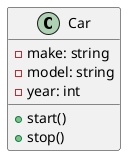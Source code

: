 @startuml 1.header last-updated 18/05/2025
class Car {
  -make: string
  -model: string
  -year: int
  +start()
  +stop()
} 
@enduml
